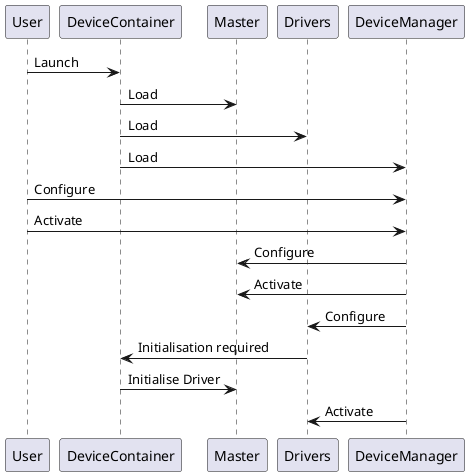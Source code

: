 @startuml Startup Sequence
    User -> DeviceContainer: Launch
    DeviceContainer -> Master: Load
    DeviceContainer -> Drivers: Load
    DeviceContainer -> DeviceManager: Load
    User -> DeviceManager: Configure
    User -> DeviceManager: Activate
    DeviceManager -> Master: Configure
    DeviceManager -> Master: Activate
    DeviceManager -> Drivers: Configure
    Drivers -> DeviceContainer: Initialisation required
    DeviceContainer -> Master: Initialise Driver
    DeviceManager -> Drivers: Activate
@enduml